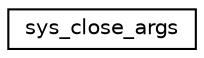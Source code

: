 digraph "Graphical Class Hierarchy"
{
 // LATEX_PDF_SIZE
  edge [fontname="Helvetica",fontsize="10",labelfontname="Helvetica",labelfontsize="10"];
  node [fontname="Helvetica",fontsize="10",shape=record];
  rankdir="LR";
  Node0 [label="sys_close_args",height=0.2,width=0.4,color="black", fillcolor="white", style="filled",URL="$structsys__close__args.html",tooltip=" "];
}
